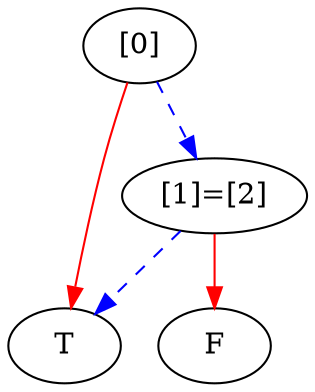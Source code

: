 digraph {
    1 [label=T];
    2 [label=F];
    3 [label="[1]=[2]"];
    4 [label="[0]"];
    3 -> 1 [style=dashed
           ,color=blue];
    3 -> 2 [color=red];
    4 -> 3 [style=dashed
           ,color=blue];
    4 -> 1 [color=red];
}
